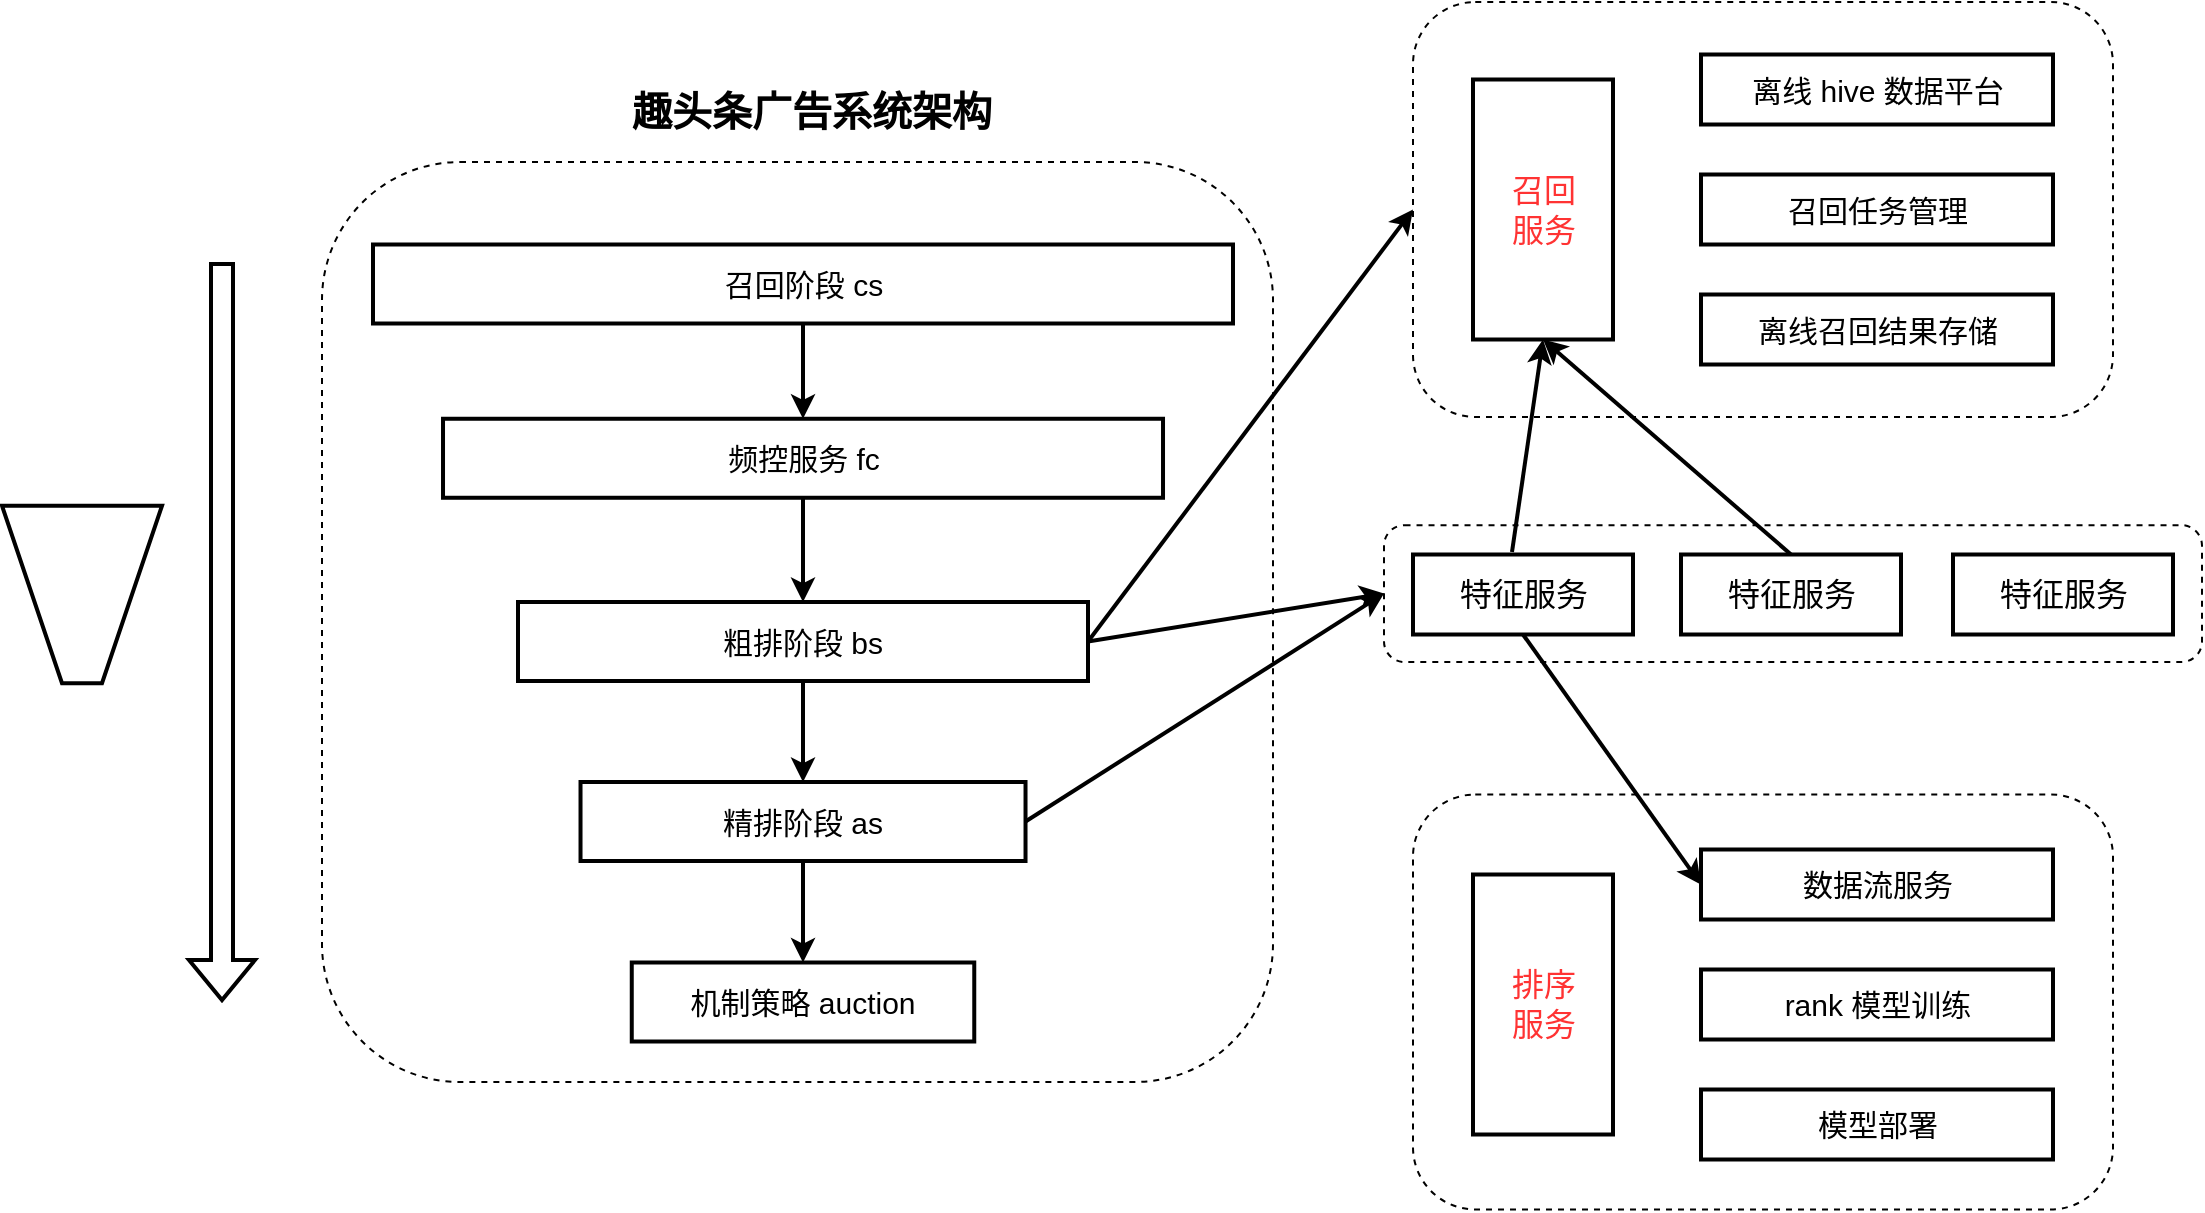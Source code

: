 <mxfile version="17.3.0" type="github">
  <diagram id="3AL0ttqAcDRqS0Fl6dhK" name="Page-1">
    <mxGraphModel dx="1422" dy="800" grid="1" gridSize="10" guides="1" tooltips="1" connect="1" arrows="1" fold="1" page="1" pageScale="1" pageWidth="827" pageHeight="1169" math="0" shadow="0">
      <root>
        <mxCell id="0" />
        <mxCell id="1" parent="0" />
        <mxCell id="3B3CyOlS2YxdY7rioncx-38" value="" style="rounded=1;whiteSpace=wrap;html=1;dashed=1;" vertex="1" parent="1">
          <mxGeometry x="811" y="371.57" width="409" height="68.43" as="geometry" />
        </mxCell>
        <mxCell id="3B3CyOlS2YxdY7rioncx-27" value="" style="rounded=1;whiteSpace=wrap;html=1;dashed=1;rotation=0;spacing=4;verticalAlign=middle;" vertex="1" parent="1">
          <mxGeometry x="280" y="190" width="475.5" height="460" as="geometry" />
        </mxCell>
        <mxCell id="3B3CyOlS2YxdY7rioncx-14" value="" style="rounded=1;whiteSpace=wrap;html=1;dashed=1;" vertex="1" parent="1">
          <mxGeometry x="825.5" y="110" width="350" height="207.5" as="geometry" />
        </mxCell>
        <mxCell id="3B3CyOlS2YxdY7rioncx-1" value="" style="rounded=1;whiteSpace=wrap;html=1;dashed=1;" vertex="1" parent="1">
          <mxGeometry x="825.5" y="506.25" width="350" height="207.5" as="geometry" />
        </mxCell>
        <mxCell id="3B3CyOlS2YxdY7rioncx-2" value="&lt;font color=&quot;#ff3333&quot; style=&quot;font-size: 16px&quot;&gt;排序&lt;br&gt;服务&lt;/font&gt;" style="rounded=0;whiteSpace=wrap;html=1;strokeWidth=2;" vertex="1" parent="1">
          <mxGeometry x="855.5" y="546.25" width="70" height="130" as="geometry" />
        </mxCell>
        <mxCell id="3B3CyOlS2YxdY7rioncx-4" value="&lt;font style=&quot;font-size: 15px&quot;&gt;rank 模型训练&lt;/font&gt;" style="rounded=0;whiteSpace=wrap;html=1;strokeWidth=2;" vertex="1" parent="1">
          <mxGeometry x="969.5" y="593.75" width="176" height="35" as="geometry" />
        </mxCell>
        <mxCell id="3B3CyOlS2YxdY7rioncx-6" value="&lt;font style=&quot;font-size: 15px&quot;&gt;数据流服务&lt;/font&gt;" style="rounded=0;whiteSpace=wrap;html=1;strokeWidth=2;" vertex="1" parent="1">
          <mxGeometry x="969.5" y="533.75" width="176" height="35" as="geometry" />
        </mxCell>
        <mxCell id="3B3CyOlS2YxdY7rioncx-7" value="&lt;font color=&quot;#ff3333&quot; style=&quot;font-size: 16px&quot;&gt;召回&lt;br&gt;服务&lt;/font&gt;" style="rounded=0;whiteSpace=wrap;html=1;strokeWidth=2;" vertex="1" parent="1">
          <mxGeometry x="855.5" y="148.75" width="70" height="130" as="geometry" />
        </mxCell>
        <mxCell id="3B3CyOlS2YxdY7rioncx-8" value="&lt;font style=&quot;font-size: 15px&quot;&gt;召回任务管理&lt;/font&gt;" style="rounded=0;whiteSpace=wrap;html=1;strokeWidth=2;" vertex="1" parent="1">
          <mxGeometry x="969.5" y="196.25" width="176" height="35" as="geometry" />
        </mxCell>
        <mxCell id="3B3CyOlS2YxdY7rioncx-10" value="&lt;font style=&quot;font-size: 15px&quot;&gt;离线 hive 数据平台&lt;/font&gt;" style="rounded=0;whiteSpace=wrap;html=1;strokeWidth=2;" vertex="1" parent="1">
          <mxGeometry x="969.5" y="136.25" width="176" height="35" as="geometry" />
        </mxCell>
        <mxCell id="3B3CyOlS2YxdY7rioncx-11" value="&lt;font style=&quot;font-size: 15px&quot;&gt;离线召回结果存储&lt;/font&gt;" style="rounded=0;whiteSpace=wrap;html=1;strokeWidth=2;" vertex="1" parent="1">
          <mxGeometry x="969.5" y="256.25" width="176" height="35" as="geometry" />
        </mxCell>
        <mxCell id="3B3CyOlS2YxdY7rioncx-12" value="&lt;font style=&quot;font-size: 15px&quot;&gt;模型部署&lt;/font&gt;" style="rounded=0;whiteSpace=wrap;html=1;strokeWidth=2;" vertex="1" parent="1">
          <mxGeometry x="969.5" y="653.75" width="176" height="35" as="geometry" />
        </mxCell>
        <mxCell id="3B3CyOlS2YxdY7rioncx-15" value="&lt;font color=&quot;#000000&quot;&gt;特征服务&lt;/font&gt;" style="rounded=0;whiteSpace=wrap;html=1;fontSize=16;fontColor=#FF3333;strokeWidth=2;" vertex="1" parent="1">
          <mxGeometry x="825.5" y="386.25" width="110" height="40" as="geometry" />
        </mxCell>
        <mxCell id="3B3CyOlS2YxdY7rioncx-16" value="&lt;font color=&quot;#000000&quot;&gt;特征服务&lt;/font&gt;" style="rounded=0;whiteSpace=wrap;html=1;fontSize=16;fontColor=#FF3333;strokeWidth=2;" vertex="1" parent="1">
          <mxGeometry x="959.5" y="386.25" width="110" height="40" as="geometry" />
        </mxCell>
        <mxCell id="3B3CyOlS2YxdY7rioncx-17" value="&lt;font color=&quot;#000000&quot;&gt;特征服务&lt;/font&gt;" style="rounded=0;whiteSpace=wrap;html=1;fontSize=16;fontColor=#FF3333;strokeWidth=2;" vertex="1" parent="1">
          <mxGeometry x="1095.5" y="386.25" width="110" height="40" as="geometry" />
        </mxCell>
        <mxCell id="3B3CyOlS2YxdY7rioncx-18" value="召回阶段 cs" style="rounded=0;whiteSpace=wrap;html=1;fontSize=15;fontColor=#000000;strokeWidth=2;" vertex="1" parent="1">
          <mxGeometry x="305.5" y="231.25" width="430" height="39.5" as="geometry" />
        </mxCell>
        <mxCell id="3B3CyOlS2YxdY7rioncx-23" value="频控服务 fc" style="rounded=0;whiteSpace=wrap;html=1;fontSize=15;fontColor=#000000;strokeWidth=2;" vertex="1" parent="1">
          <mxGeometry x="340.51" y="318.38" width="360" height="39.5" as="geometry" />
        </mxCell>
        <mxCell id="3B3CyOlS2YxdY7rioncx-24" value="粗排阶段 bs" style="rounded=0;whiteSpace=wrap;html=1;fontSize=15;fontColor=#000000;strokeWidth=2;" vertex="1" parent="1">
          <mxGeometry x="378" y="410" width="285" height="39.5" as="geometry" />
        </mxCell>
        <mxCell id="3B3CyOlS2YxdY7rioncx-25" value="精排阶段 as" style="rounded=0;whiteSpace=wrap;html=1;fontSize=15;fontColor=#000000;strokeWidth=2;" vertex="1" parent="1">
          <mxGeometry x="409.26" y="500" width="222.5" height="39.5" as="geometry" />
        </mxCell>
        <mxCell id="3B3CyOlS2YxdY7rioncx-26" value="机制策略 auction" style="rounded=0;whiteSpace=wrap;html=1;fontSize=15;fontColor=#000000;strokeWidth=2;" vertex="1" parent="1">
          <mxGeometry x="434.88" y="590.25" width="171.25" height="39.5" as="geometry" />
        </mxCell>
        <mxCell id="3B3CyOlS2YxdY7rioncx-28" value="" style="endArrow=classic;html=1;rounded=0;fontSize=15;fontColor=#000000;exitX=0.5;exitY=1;exitDx=0;exitDy=0;strokeWidth=2;" edge="1" parent="1" source="3B3CyOlS2YxdY7rioncx-18" target="3B3CyOlS2YxdY7rioncx-23">
          <mxGeometry width="50" height="50" relative="1" as="geometry">
            <mxPoint x="795.5" y="400" as="sourcePoint" />
            <mxPoint x="845.5" y="350" as="targetPoint" />
          </mxGeometry>
        </mxCell>
        <mxCell id="3B3CyOlS2YxdY7rioncx-29" value="" style="endArrow=classic;html=1;rounded=0;fontSize=15;fontColor=#000000;strokeWidth=2;exitX=0.5;exitY=1;exitDx=0;exitDy=0;entryX=0.5;entryY=0;entryDx=0;entryDy=0;" edge="1" parent="1" source="3B3CyOlS2YxdY7rioncx-23" target="3B3CyOlS2YxdY7rioncx-24">
          <mxGeometry width="50" height="50" relative="1" as="geometry">
            <mxPoint x="495.5" y="410" as="sourcePoint" />
            <mxPoint x="545.5" y="360" as="targetPoint" />
          </mxGeometry>
        </mxCell>
        <mxCell id="3B3CyOlS2YxdY7rioncx-30" value="" style="endArrow=classic;html=1;rounded=0;fontSize=15;fontColor=#000000;strokeWidth=2;exitX=0.5;exitY=1;exitDx=0;exitDy=0;entryX=0.5;entryY=0;entryDx=0;entryDy=0;" edge="1" parent="1" source="3B3CyOlS2YxdY7rioncx-24" target="3B3CyOlS2YxdY7rioncx-25">
          <mxGeometry width="50" height="50" relative="1" as="geometry">
            <mxPoint x="555.5" y="470" as="sourcePoint" />
            <mxPoint x="555.5" y="480" as="targetPoint" />
          </mxGeometry>
        </mxCell>
        <mxCell id="3B3CyOlS2YxdY7rioncx-31" value="" style="endArrow=classic;html=1;rounded=0;fontSize=15;fontColor=#000000;strokeWidth=2;exitX=0.5;exitY=1;exitDx=0;exitDy=0;" edge="1" parent="1" source="3B3CyOlS2YxdY7rioncx-25" target="3B3CyOlS2YxdY7rioncx-26">
          <mxGeometry width="50" height="50" relative="1" as="geometry">
            <mxPoint x="631.77" y="546.25" as="sourcePoint" />
            <mxPoint x="631.76" y="598.37" as="targetPoint" />
          </mxGeometry>
        </mxCell>
        <mxCell id="3B3CyOlS2YxdY7rioncx-32" value="&lt;font size=&quot;1&quot;&gt;&lt;b style=&quot;font-size: 20px&quot;&gt;趣头条广告系统架构&lt;/b&gt;&lt;/font&gt;" style="text;html=1;strokeColor=none;fillColor=none;align=center;verticalAlign=middle;whiteSpace=wrap;rounded=0;fontSize=15;fontColor=#000000;" vertex="1" parent="1">
          <mxGeometry x="360" y="148.75" width="330" height="30" as="geometry" />
        </mxCell>
        <mxCell id="3B3CyOlS2YxdY7rioncx-33" value="" style="shape=flexArrow;endArrow=classic;html=1;rounded=0;fontSize=20;fontColor=#000000;strokeWidth=2;" edge="1" parent="1">
          <mxGeometry width="50" height="50" relative="1" as="geometry">
            <mxPoint x="230" y="240" as="sourcePoint" />
            <mxPoint x="230" y="610" as="targetPoint" />
          </mxGeometry>
        </mxCell>
        <mxCell id="3B3CyOlS2YxdY7rioncx-34" value="" style="shape=trapezoid;perimeter=trapezoidPerimeter;whiteSpace=wrap;html=1;fixedSize=1;fontSize=20;fontColor=#000000;strokeWidth=2;rotation=-180;size=30;" vertex="1" parent="1">
          <mxGeometry x="120" y="361.88" width="80" height="88.75" as="geometry" />
        </mxCell>
        <mxCell id="3B3CyOlS2YxdY7rioncx-35" value="" style="endArrow=classic;html=1;rounded=0;fontSize=20;fontColor=#000000;strokeWidth=2;entryX=0;entryY=0.5;entryDx=0;entryDy=0;exitX=1;exitY=0.5;exitDx=0;exitDy=0;" edge="1" parent="1" source="3B3CyOlS2YxdY7rioncx-24" target="3B3CyOlS2YxdY7rioncx-14">
          <mxGeometry width="50" height="50" relative="1" as="geometry">
            <mxPoint x="790" y="430" as="sourcePoint" />
            <mxPoint x="630" y="680" as="targetPoint" />
          </mxGeometry>
        </mxCell>
        <mxCell id="3B3CyOlS2YxdY7rioncx-36" value="" style="endArrow=classic;html=1;rounded=0;fontSize=20;fontColor=#000000;strokeWidth=2;exitX=1;exitY=0.5;exitDx=0;exitDy=0;entryX=0;entryY=0.5;entryDx=0;entryDy=0;" edge="1" parent="1" source="3B3CyOlS2YxdY7rioncx-24" target="3B3CyOlS2YxdY7rioncx-38">
          <mxGeometry width="50" height="50" relative="1" as="geometry">
            <mxPoint x="760" y="500" as="sourcePoint" />
            <mxPoint x="790" y="420" as="targetPoint" />
          </mxGeometry>
        </mxCell>
        <mxCell id="3B3CyOlS2YxdY7rioncx-37" value="" style="endArrow=classic;html=1;rounded=0;fontSize=20;fontColor=#000000;strokeWidth=2;exitX=1;exitY=0.5;exitDx=0;exitDy=0;entryX=0;entryY=0.5;entryDx=0;entryDy=0;" edge="1" parent="1" source="3B3CyOlS2YxdY7rioncx-25" target="3B3CyOlS2YxdY7rioncx-38">
          <mxGeometry width="50" height="50" relative="1" as="geometry">
            <mxPoint x="730" y="540" as="sourcePoint" />
            <mxPoint x="790" y="460" as="targetPoint" />
          </mxGeometry>
        </mxCell>
        <mxCell id="3B3CyOlS2YxdY7rioncx-39" value="" style="endArrow=classic;html=1;rounded=0;fontSize=20;fontColor=#000000;strokeWidth=2;exitX=0.5;exitY=1;exitDx=0;exitDy=0;entryX=0;entryY=0.5;entryDx=0;entryDy=0;" edge="1" parent="1" source="3B3CyOlS2YxdY7rioncx-15" target="3B3CyOlS2YxdY7rioncx-6">
          <mxGeometry width="50" height="50" relative="1" as="geometry">
            <mxPoint x="1210" y="370" as="sourcePoint" />
            <mxPoint x="1260" y="320" as="targetPoint" />
          </mxGeometry>
        </mxCell>
        <mxCell id="3B3CyOlS2YxdY7rioncx-40" value="" style="endArrow=classic;html=1;rounded=0;fontSize=20;fontColor=#000000;strokeWidth=2;exitX=0.45;exitY=-0.031;exitDx=0;exitDy=0;exitPerimeter=0;entryX=0.5;entryY=1;entryDx=0;entryDy=0;" edge="1" parent="1" source="3B3CyOlS2YxdY7rioncx-15" target="3B3CyOlS2YxdY7rioncx-7">
          <mxGeometry width="50" height="50" relative="1" as="geometry">
            <mxPoint x="1300" y="380" as="sourcePoint" />
            <mxPoint x="1350" y="330" as="targetPoint" />
          </mxGeometry>
        </mxCell>
        <mxCell id="3B3CyOlS2YxdY7rioncx-41" value="" style="endArrow=classic;html=1;rounded=0;fontSize=20;fontColor=#000000;strokeWidth=2;exitX=0.5;exitY=0;exitDx=0;exitDy=0;entryX=0.5;entryY=1;entryDx=0;entryDy=0;" edge="1" parent="1" source="3B3CyOlS2YxdY7rioncx-16" target="3B3CyOlS2YxdY7rioncx-7">
          <mxGeometry width="50" height="50" relative="1" as="geometry">
            <mxPoint x="1350" y="380" as="sourcePoint" />
            <mxPoint x="1400" y="330" as="targetPoint" />
          </mxGeometry>
        </mxCell>
      </root>
    </mxGraphModel>
  </diagram>
</mxfile>
